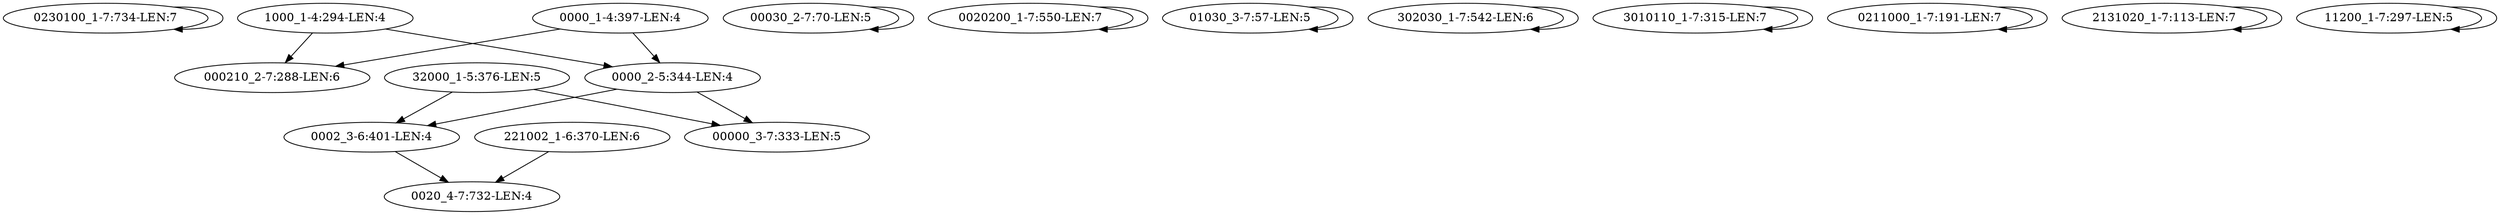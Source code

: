 digraph G {
    "0230100_1-7:734-LEN:7" -> "0230100_1-7:734-LEN:7";
    "32000_1-5:376-LEN:5" -> "0002_3-6:401-LEN:4";
    "32000_1-5:376-LEN:5" -> "00000_3-7:333-LEN:5";
    "00030_2-7:70-LEN:5" -> "00030_2-7:70-LEN:5";
    "0020200_1-7:550-LEN:7" -> "0020200_1-7:550-LEN:7";
    "01030_3-7:57-LEN:5" -> "01030_3-7:57-LEN:5";
    "302030_1-7:542-LEN:6" -> "302030_1-7:542-LEN:6";
    "1000_1-4:294-LEN:4" -> "000210_2-7:288-LEN:6";
    "1000_1-4:294-LEN:4" -> "0000_2-5:344-LEN:4";
    "3010110_1-7:315-LEN:7" -> "3010110_1-7:315-LEN:7";
    "0000_2-5:344-LEN:4" -> "0002_3-6:401-LEN:4";
    "0000_2-5:344-LEN:4" -> "00000_3-7:333-LEN:5";
    "0000_1-4:397-LEN:4" -> "000210_2-7:288-LEN:6";
    "0000_1-4:397-LEN:4" -> "0000_2-5:344-LEN:4";
    "0211000_1-7:191-LEN:7" -> "0211000_1-7:191-LEN:7";
    "0002_3-6:401-LEN:4" -> "0020_4-7:732-LEN:4";
    "221002_1-6:370-LEN:6" -> "0020_4-7:732-LEN:4";
    "2131020_1-7:113-LEN:7" -> "2131020_1-7:113-LEN:7";
    "11200_1-7:297-LEN:5" -> "11200_1-7:297-LEN:5";
}
